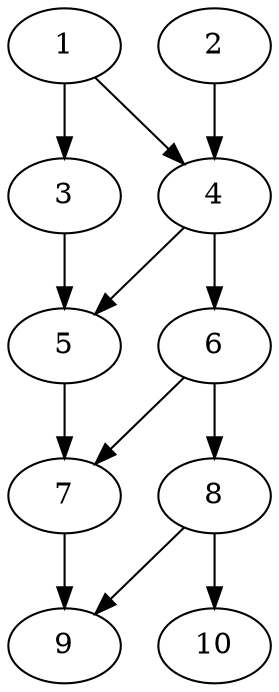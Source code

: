 digraph "Layered_N10_Layers2-2-2-2-2_ForkJoin_P3.dot" {
	1	[Weight=38];
	2	[Weight=30];
	3	[Weight=12];
	4	[Weight=12];
	5	[Weight=15];
	6	[Weight=14];
	7	[Weight=36];
	8	[Weight=29];
	9	[Weight=18];
	10	[Weight=25];
	1 -> 3 [Weight=7];
	1 -> 4 [Weight=16];
	2 -> 4 [Weight=3];
	3 -> 5 [Weight=1];
	4 -> 5 [Weight=4];
	4 -> 6 [Weight=0];
	5 -> 7 [Weight=8];
	6 -> 7 [Weight=4];
	6 -> 8 [Weight=18];
	7 -> 9 [Weight=0];
	8 -> 9 [Weight=11];
	8 -> 10 [Weight=8];
}
